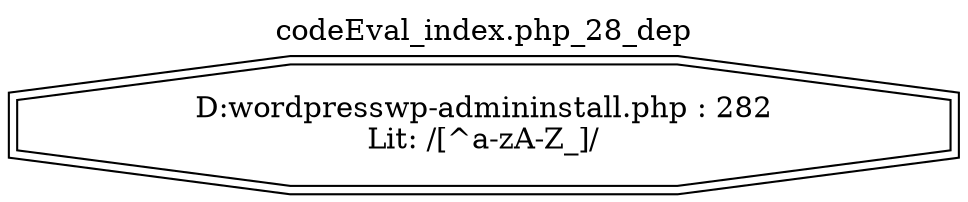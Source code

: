 digraph cfg {
  label="codeEval_index.php_28_dep";
  labelloc=t;
  n1 [shape=doubleoctagon, label="D:\wordpress\wp-admin\install.php : 282\nLit: /[^a-zA-Z_]/\n"];
}
